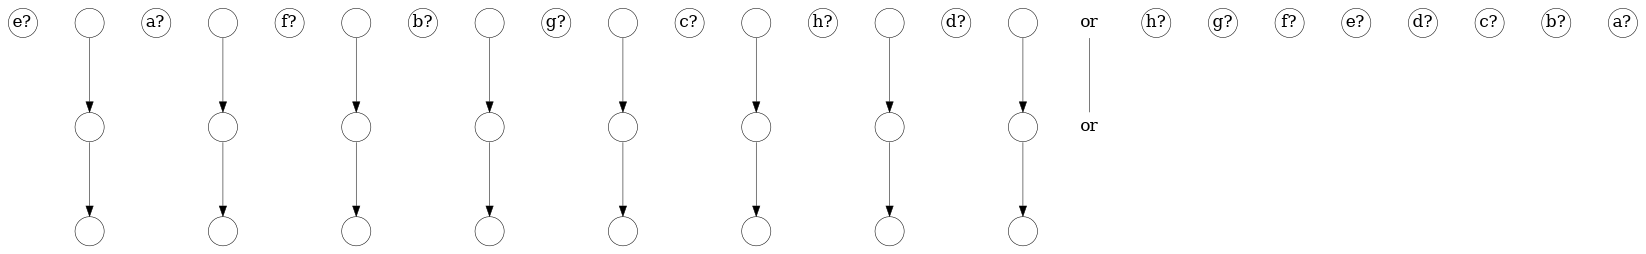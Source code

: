 digraph g {
 
// ratio=fill
 splines=spline
// overlap=scale
// penwidth=0.1

node [shape=circle,
      #fixedsize=true,
      width=0.2,
      fixedsize=true
      #color="black", 
      #fillcolor="#eeeeee",
      #style="filled,solid",
      fontsize=8
      ,label=""
      ,penwidth=0.25
      ]

edge [#arrowhead="empty",
      arrowsize=0.5
      ,      penwidth=0.25
]

z1 [pos="-40,120!", label="e?"]
e0 [pos="0,120!"]
e1 [pos="40,120!"]
e2 [pos="80,120!"]
z2 [pos="120,120!", label="a?"]
a0 [pos="160,120!"]
a1 [pos="200,120!"]
a2 [pos="240,120!"]

z3 [pos="-80,90!", label="f?"]
f0 [pos="-40,90!"]
f1 [pos="0,90!"]
f2 [pos="40,90!"]
z4 [pos="80,90!", label="b?"]
b0 [pos="120,90!"]
b1 [pos="160,90!"]
b2 [pos="200,90!"]

z5 [pos="-120,60!", label="g?"]
g0 [pos="-80,60!"]
g1 [pos="-40,60!"]
g2 [pos="0,60!"]
z6 [pos="40,60!", label="c?"]
c0 [pos="80,60!"]
c1 [pos="120,60!"]
c2 [pos="160,60!"]

z7 [pos="-160,30!", label="h?"]
h0 [pos="-120,30!"]
h1 [pos="-80,30!"]
h2 [pos="-40,30!"]
z8 [pos="0,30!", label="d?"]
d0 [pos="40,30!"]
d1 [pos="80,30!"]
d2 [pos="120,30!"]

or1 [pos="-180,15", color="transparent", label="or"]
or2 [pos="140,15", color="transparent", label="or"]
or1 -> or2 [arrowhead="none"]

ph [pos="-160,0!", label="h?"]
pg [pos="-120,0!", label="g?"]
pf [pos="-80,0!", label="f?"]
pe [pos="-40,0!", label="e?"]
pd [pos="0,0!", label="d?"]
pc [pos="40,0!", label="c?"]
pb [pos="80,0!", label="b?"]
pa [pos="120,0!", label="a?"]

a0->a1->a2
b0->b1->b2
c0->c1->c2
d0->d1->d2
e0->e1->e2
f0->f1->f2
g0->g1->g2
h0->h1->h2

}
